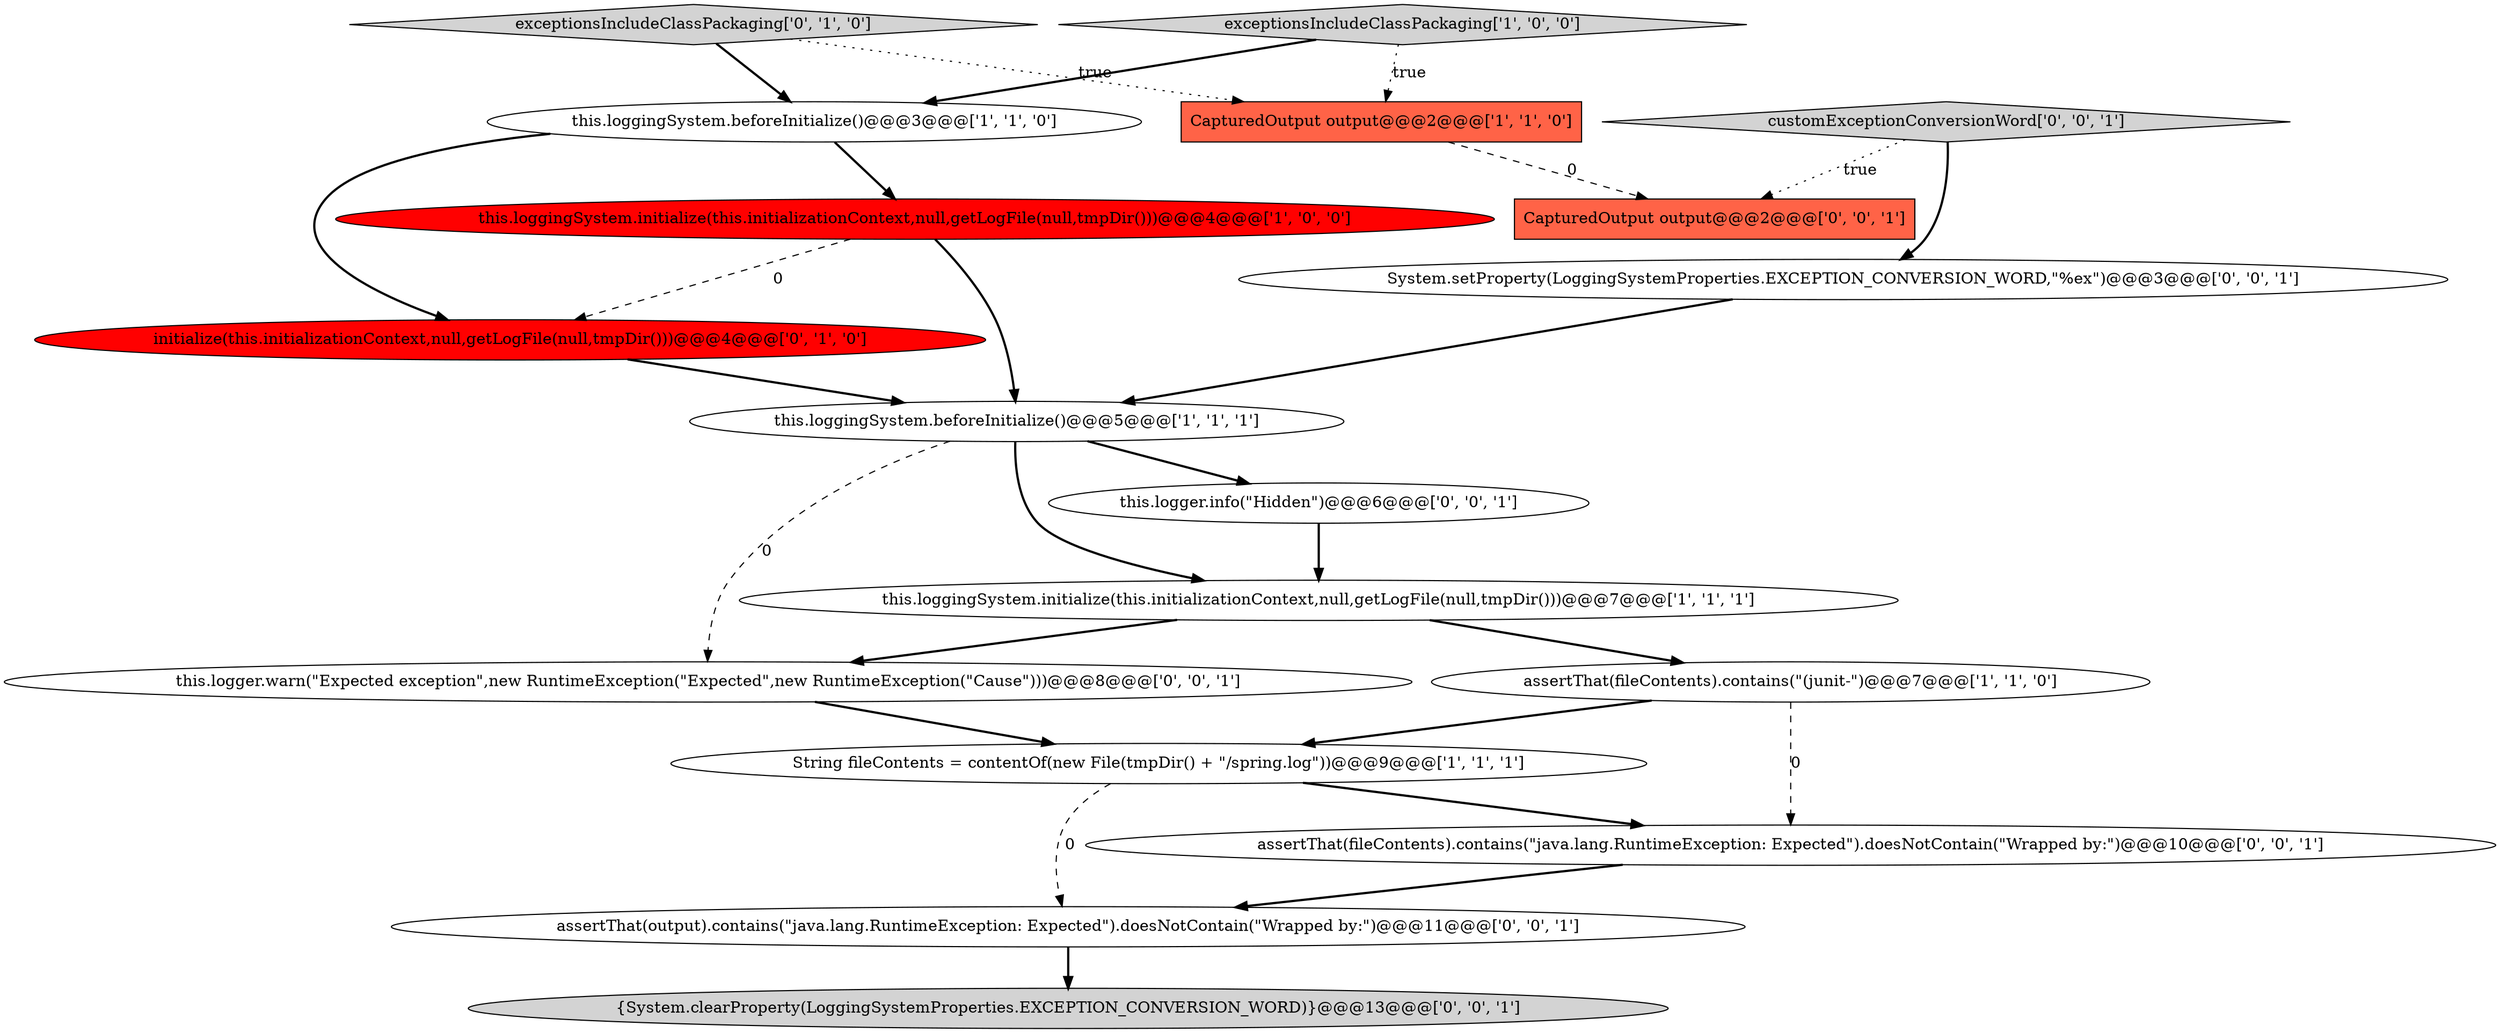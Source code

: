 digraph {
5 [style = filled, label = "assertThat(fileContents).contains(\"(junit-\")@@@7@@@['1', '1', '0']", fillcolor = white, shape = ellipse image = "AAA0AAABBB1BBB"];
3 [style = filled, label = "this.loggingSystem.initialize(this.initializationContext,null,getLogFile(null,tmpDir()))@@@4@@@['1', '0', '0']", fillcolor = red, shape = ellipse image = "AAA1AAABBB1BBB"];
4 [style = filled, label = "this.loggingSystem.beforeInitialize()@@@3@@@['1', '1', '0']", fillcolor = white, shape = ellipse image = "AAA0AAABBB1BBB"];
8 [style = filled, label = "exceptionsIncludeClassPackaging['0', '1', '0']", fillcolor = lightgray, shape = diamond image = "AAA0AAABBB2BBB"];
2 [style = filled, label = "String fileContents = contentOf(new File(tmpDir() + \"/spring.log\"))@@@9@@@['1', '1', '1']", fillcolor = white, shape = ellipse image = "AAA0AAABBB1BBB"];
9 [style = filled, label = "initialize(this.initializationContext,null,getLogFile(null,tmpDir()))@@@4@@@['0', '1', '0']", fillcolor = red, shape = ellipse image = "AAA1AAABBB2BBB"];
0 [style = filled, label = "exceptionsIncludeClassPackaging['1', '0', '0']", fillcolor = lightgray, shape = diamond image = "AAA0AAABBB1BBB"];
13 [style = filled, label = "this.logger.warn(\"Expected exception\",new RuntimeException(\"Expected\",new RuntimeException(\"Cause\")))@@@8@@@['0', '0', '1']", fillcolor = white, shape = ellipse image = "AAA0AAABBB3BBB"];
12 [style = filled, label = "this.logger.info(\"Hidden\")@@@6@@@['0', '0', '1']", fillcolor = white, shape = ellipse image = "AAA0AAABBB3BBB"];
15 [style = filled, label = "assertThat(output).contains(\"java.lang.RuntimeException: Expected\").doesNotContain(\"Wrapped by:\")@@@11@@@['0', '0', '1']", fillcolor = white, shape = ellipse image = "AAA0AAABBB3BBB"];
16 [style = filled, label = "{System.clearProperty(LoggingSystemProperties.EXCEPTION_CONVERSION_WORD)}@@@13@@@['0', '0', '1']", fillcolor = lightgray, shape = ellipse image = "AAA0AAABBB3BBB"];
17 [style = filled, label = "customExceptionConversionWord['0', '0', '1']", fillcolor = lightgray, shape = diamond image = "AAA0AAABBB3BBB"];
1 [style = filled, label = "this.loggingSystem.beforeInitialize()@@@5@@@['1', '1', '1']", fillcolor = white, shape = ellipse image = "AAA0AAABBB1BBB"];
11 [style = filled, label = "System.setProperty(LoggingSystemProperties.EXCEPTION_CONVERSION_WORD,\"%ex\")@@@3@@@['0', '0', '1']", fillcolor = white, shape = ellipse image = "AAA0AAABBB3BBB"];
10 [style = filled, label = "CapturedOutput output@@@2@@@['0', '0', '1']", fillcolor = tomato, shape = box image = "AAA0AAABBB3BBB"];
6 [style = filled, label = "this.loggingSystem.initialize(this.initializationContext,null,getLogFile(null,tmpDir()))@@@7@@@['1', '1', '1']", fillcolor = white, shape = ellipse image = "AAA0AAABBB1BBB"];
14 [style = filled, label = "assertThat(fileContents).contains(\"java.lang.RuntimeException: Expected\").doesNotContain(\"Wrapped by:\")@@@10@@@['0', '0', '1']", fillcolor = white, shape = ellipse image = "AAA0AAABBB3BBB"];
7 [style = filled, label = "CapturedOutput output@@@2@@@['1', '1', '0']", fillcolor = tomato, shape = box image = "AAA0AAABBB1BBB"];
4->9 [style = bold, label=""];
4->3 [style = bold, label=""];
5->14 [style = dashed, label="0"];
3->1 [style = bold, label=""];
11->1 [style = bold, label=""];
8->7 [style = dotted, label="true"];
15->16 [style = bold, label=""];
12->6 [style = bold, label=""];
2->15 [style = dashed, label="0"];
1->13 [style = dashed, label="0"];
17->10 [style = dotted, label="true"];
6->5 [style = bold, label=""];
5->2 [style = bold, label=""];
1->6 [style = bold, label=""];
3->9 [style = dashed, label="0"];
0->4 [style = bold, label=""];
6->13 [style = bold, label=""];
2->14 [style = bold, label=""];
1->12 [style = bold, label=""];
7->10 [style = dashed, label="0"];
14->15 [style = bold, label=""];
8->4 [style = bold, label=""];
9->1 [style = bold, label=""];
0->7 [style = dotted, label="true"];
13->2 [style = bold, label=""];
17->11 [style = bold, label=""];
}
